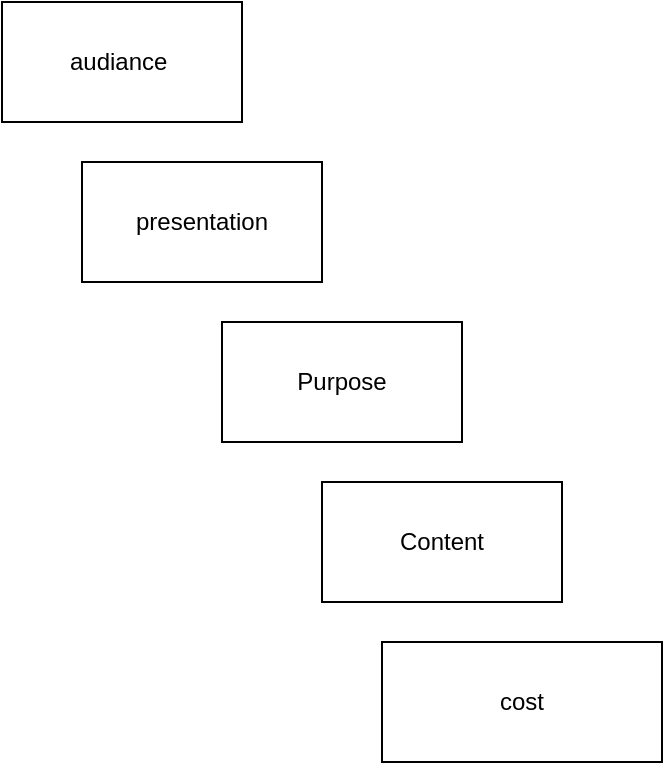 <mxfile version="27.1.5" pages="3">
  <diagram name="Page-1" id="6o077t2wP-sycw1w7wJe">
    <mxGraphModel dx="1097" dy="512" grid="1" gridSize="10" guides="1" tooltips="1" connect="1" arrows="1" fold="1" page="1" pageScale="1" pageWidth="850" pageHeight="1100" math="0" shadow="0">
      <root>
        <mxCell id="0" />
        <mxCell id="1" parent="0" />
        <mxCell id="51UM_k2s2s055KL7YghM-1" value="Purpose" style="rounded=0;whiteSpace=wrap;html=1;" vertex="1" parent="1">
          <mxGeometry x="150" y="290" width="120" height="60" as="geometry" />
        </mxCell>
        <mxCell id="51UM_k2s2s055KL7YghM-2" value="Content" style="rounded=0;whiteSpace=wrap;html=1;" vertex="1" parent="1">
          <mxGeometry x="200" y="370" width="120" height="60" as="geometry" />
        </mxCell>
        <mxCell id="51UM_k2s2s055KL7YghM-3" value="cost" style="rounded=0;whiteSpace=wrap;html=1;" vertex="1" parent="1">
          <mxGeometry x="230" y="450" width="140" height="60" as="geometry" />
        </mxCell>
        <mxCell id="51UM_k2s2s055KL7YghM-4" value="audiance&amp;nbsp;" style="rounded=0;whiteSpace=wrap;html=1;" vertex="1" parent="1">
          <mxGeometry x="40" y="130" width="120" height="60" as="geometry" />
        </mxCell>
        <mxCell id="51UM_k2s2s055KL7YghM-5" value="presentation" style="rounded=0;whiteSpace=wrap;html=1;" vertex="1" parent="1">
          <mxGeometry x="80" y="210" width="120" height="60" as="geometry" />
        </mxCell>
      </root>
    </mxGraphModel>
  </diagram>
  <diagram id="JeaQ8TCxSWREqMsD0oIQ" name="Page-2">
    <mxGraphModel dx="1097" dy="512" grid="1" gridSize="10" guides="1" tooltips="1" connect="1" arrows="1" fold="1" page="1" pageScale="1" pageWidth="850" pageHeight="1100" math="0" shadow="0">
      <root>
        <mxCell id="0" />
        <mxCell id="1" parent="0" />
        <mxCell id="HaVSmz0REpb1LP45KHNc-1" value="shell&lt;div&gt;&lt;br&gt;&lt;/div&gt;" style="rounded=0;whiteSpace=wrap;html=1;" vertex="1" parent="1">
          <mxGeometry x="110" y="80" width="120" height="190" as="geometry" />
        </mxCell>
        <mxCell id="HaVSmz0REpb1LP45KHNc-2" value="MFE1" style="rounded=0;whiteSpace=wrap;html=1;" vertex="1" parent="1">
          <mxGeometry x="240" y="80" width="120" height="150" as="geometry" />
        </mxCell>
        <mxCell id="HaVSmz0REpb1LP45KHNc-3" value="Appconfig" style="rounded=1;whiteSpace=wrap;html=1;" vertex="1" parent="1">
          <mxGeometry x="120" y="200" width="80" height="60" as="geometry" />
        </mxCell>
        <mxCell id="HaVSmz0REpb1LP45KHNc-4" value="Appconfig" style="rounded=1;whiteSpace=wrap;html=1;" vertex="1" parent="1">
          <mxGeometry x="260" y="180" width="80" height="40" as="geometry" />
        </mxCell>
      </root>
    </mxGraphModel>
  </diagram>
  <diagram id="JKCDUJduf46hKV6ULY26" name="Page-3">
    <mxGraphModel dx="954" dy="445" grid="1" gridSize="10" guides="1" tooltips="1" connect="1" arrows="1" fold="1" page="1" pageScale="1" pageWidth="850" pageHeight="1100" math="0" shadow="0">
      <root>
        <mxCell id="0" />
        <mxCell id="1" parent="0" />
        <mxCell id="DcLpxaXE4aY6w1engnkc-15" value="" style="ellipse;whiteSpace=wrap;html=1;" vertex="1" parent="1">
          <mxGeometry x="20" y="160" width="230" height="250" as="geometry" />
        </mxCell>
        <mxCell id="DcLpxaXE4aY6w1engnkc-1" value="" style="points=[];aspect=fixed;html=1;align=center;shadow=0;dashed=0;fillColor=#FF6A00;strokeColor=none;shape=mxgraph.alibaba_cloud.ask_ack_container_service_for_kubernetes;" vertex="1" parent="1">
          <mxGeometry x="440" y="20" width="70" height="80.34" as="geometry" />
        </mxCell>
        <mxCell id="DcLpxaXE4aY6w1engnkc-2" value="" style="points=[];aspect=fixed;html=1;align=center;shadow=0;dashed=0;fillColor=#FF6A00;strokeColor=none;shape=mxgraph.alibaba_cloud.ask_ack_container_service_for_kubernetes;" vertex="1" parent="1">
          <mxGeometry x="100" y="10" width="70" height="80.34" as="geometry" />
        </mxCell>
        <mxCell id="DcLpxaXE4aY6w1engnkc-3" value="" style="points=[];aspect=fixed;html=1;align=center;shadow=0;dashed=0;fillColor=#FF6A00;strokeColor=none;shape=mxgraph.alibaba_cloud.ask_ack_container_service_for_kubernetes;" vertex="1" parent="1">
          <mxGeometry x="100" y="10" width="70" height="80.34" as="geometry" />
        </mxCell>
        <mxCell id="DcLpxaXE4aY6w1engnkc-4" value="" style="points=[];aspect=fixed;html=1;align=center;shadow=0;dashed=0;fillColor=#FF6A00;strokeColor=none;shape=mxgraph.alibaba_cloud.ask_ack_container_service_for_kubernetes;" vertex="1" parent="1">
          <mxGeometry x="100" y="10" width="70" height="80.34" as="geometry" />
        </mxCell>
        <mxCell id="DcLpxaXE4aY6w1engnkc-5" value="" style="points=[];aspect=fixed;html=1;align=center;shadow=0;dashed=0;fillColor=#FF6A00;strokeColor=none;shape=mxgraph.alibaba_cloud.ask_ack_container_service_for_kubernetes;" vertex="1" parent="1">
          <mxGeometry x="100" y="10" width="70" height="80.34" as="geometry" />
        </mxCell>
        <mxCell id="DcLpxaXE4aY6w1engnkc-6" value="" style="points=[];aspect=fixed;html=1;align=center;shadow=0;dashed=0;fillColor=#FF6A00;strokeColor=none;shape=mxgraph.alibaba_cloud.ask_ack_container_service_for_kubernetes;" vertex="1" parent="1">
          <mxGeometry x="290" y="10" width="70" height="80.34" as="geometry" />
        </mxCell>
        <mxCell id="DcLpxaXE4aY6w1engnkc-7" value="Fixed Asser" style="text;html=1;align=center;verticalAlign=middle;resizable=0;points=[];autosize=1;strokeColor=none;fillColor=none;" vertex="1" parent="1">
          <mxGeometry x="75" y="98" width="90" height="30" as="geometry" />
        </mxCell>
        <mxCell id="DcLpxaXE4aY6w1engnkc-8" value="Comm" style="text;html=1;align=center;verticalAlign=middle;resizable=0;points=[];autosize=1;strokeColor=none;fillColor=none;" vertex="1" parent="1">
          <mxGeometry x="295" y="100.34" width="60" height="30" as="geometry" />
        </mxCell>
        <mxCell id="DcLpxaXE4aY6w1engnkc-10" value="Auth" style="text;html=1;align=center;verticalAlign=middle;resizable=0;points=[];autosize=1;strokeColor=none;fillColor=none;" vertex="1" parent="1">
          <mxGeometry x="435" y="108" width="50" height="30" as="geometry" />
        </mxCell>
        <mxCell id="DcLpxaXE4aY6w1engnkc-13" value="" style="ellipse;whiteSpace=wrap;html=1;aspect=fixed;" vertex="1" parent="1">
          <mxGeometry x="95" y="210" width="125" height="125" as="geometry" />
        </mxCell>
        <mxCell id="DcLpxaXE4aY6w1engnkc-12" value="BI brain" style="ellipse;whiteSpace=wrap;html=1;aspect=fixed;" vertex="1" parent="1">
          <mxGeometry x="117.5" y="232.5" width="80" height="80" as="geometry" />
        </mxCell>
        <mxCell id="DcLpxaXE4aY6w1engnkc-14" value="1- confirm ar_order" style="text;html=1;align=center;verticalAlign=middle;whiteSpace=wrap;rounded=0;" vertex="1" parent="1">
          <mxGeometry x="190" y="202.5" width="60" height="30" as="geometry" />
        </mxCell>
        <mxCell id="DcLpxaXE4aY6w1engnkc-16" value="APIs" style="text;html=1;align=center;verticalAlign=middle;whiteSpace=wrap;rounded=0;" vertex="1" parent="1">
          <mxGeometry x="40" y="172.5" width="60" height="30" as="geometry" />
        </mxCell>
        <mxCell id="DcLpxaXE4aY6w1engnkc-24" style="edgeStyle=orthogonalEdgeStyle;rounded=0;orthogonalLoop=1;jettySize=auto;html=1;" edge="1" parent="1" source="DcLpxaXE4aY6w1engnkc-17">
          <mxGeometry relative="1" as="geometry">
            <mxPoint x="444" y="282.5" as="targetPoint" />
          </mxGeometry>
        </mxCell>
        <mxCell id="DcLpxaXE4aY6w1engnkc-17" value="" style="rounded=0;whiteSpace=wrap;html=1;" vertex="1" parent="1">
          <mxGeometry x="500" y="172.5" width="120" height="220" as="geometry" />
        </mxCell>
        <mxCell id="DcLpxaXE4aY6w1engnkc-20" value="" style="image;html=1;image=img/lib/clip_art/general/Empty_Folder_128x128.png" vertex="1" parent="1">
          <mxGeometry x="520" y="196" width="80" height="34" as="geometry" />
        </mxCell>
        <mxCell id="DcLpxaXE4aY6w1engnkc-22" value="" style="image;html=1;image=img/lib/clip_art/general/Empty_Folder_128x128.png" vertex="1" parent="1">
          <mxGeometry x="520" y="255.5" width="80" height="34" as="geometry" />
        </mxCell>
        <mxCell id="DcLpxaXE4aY6w1engnkc-23" value="" style="image;html=1;image=img/lib/clip_art/general/Empty_Folder_128x128.png" vertex="1" parent="1">
          <mxGeometry x="530" y="312.5" width="80" height="34" as="geometry" />
        </mxCell>
        <mxCell id="DcLpxaXE4aY6w1engnkc-26" value="" style="shadow=0;dashed=0;html=1;strokeColor=none;fillColor=#4495D1;labelPosition=center;verticalLabelPosition=bottom;verticalAlign=top;align=center;outlineConnect=0;shape=mxgraph.veeam.tape_library;" vertex="1" parent="1">
          <mxGeometry x="328" y="250" width="96.8" height="98" as="geometry" />
        </mxCell>
        <mxCell id="DcLpxaXE4aY6w1engnkc-35" style="edgeStyle=orthogonalEdgeStyle;rounded=0;orthogonalLoop=1;jettySize=auto;html=1;" edge="1" parent="1" source="DcLpxaXE4aY6w1engnkc-27" target="DcLpxaXE4aY6w1engnkc-31">
          <mxGeometry relative="1" as="geometry" />
        </mxCell>
        <mxCell id="DcLpxaXE4aY6w1engnkc-27" value="" style="rounded=0;whiteSpace=wrap;html=1;" vertex="1" parent="1">
          <mxGeometry x="392" y="410" width="120" height="220" as="geometry" />
        </mxCell>
        <mxCell id="DcLpxaXE4aY6w1engnkc-31" value="" style="shadow=0;dashed=0;html=1;strokeColor=none;fillColor=#4495D1;labelPosition=center;verticalLabelPosition=bottom;verticalAlign=top;align=center;outlineConnect=0;shape=mxgraph.veeam.tape_library;" vertex="1" parent="1">
          <mxGeometry x="220" y="487.5" width="96.8" height="98" as="geometry" />
        </mxCell>
        <mxCell id="DcLpxaXE4aY6w1engnkc-32" value="" style="shadow=0;dashed=0;html=1;strokeColor=none;fillColor=#4495D1;labelPosition=center;verticalLabelPosition=bottom;verticalAlign=top;align=center;outlineConnect=0;shape=mxgraph.veeam.tape_library;" vertex="1" parent="1">
          <mxGeometry x="422" y="420" width="96.8" height="60" as="geometry" />
        </mxCell>
        <mxCell id="DcLpxaXE4aY6w1engnkc-33" value="" style="shadow=0;dashed=0;html=1;strokeColor=none;fillColor=#4495D1;labelPosition=center;verticalLabelPosition=bottom;verticalAlign=top;align=center;outlineConnect=0;shape=mxgraph.veeam.tape_library;" vertex="1" parent="1">
          <mxGeometry x="422" y="490" width="96.8" height="60" as="geometry" />
        </mxCell>
        <mxCell id="DcLpxaXE4aY6w1engnkc-34" value="" style="shadow=0;dashed=0;html=1;strokeColor=none;fillColor=#4495D1;labelPosition=center;verticalLabelPosition=bottom;verticalAlign=top;align=center;outlineConnect=0;shape=mxgraph.veeam.tape_library;" vertex="1" parent="1">
          <mxGeometry x="422" y="560" width="96.8" height="60" as="geometry" />
        </mxCell>
      </root>
    </mxGraphModel>
  </diagram>
</mxfile>
